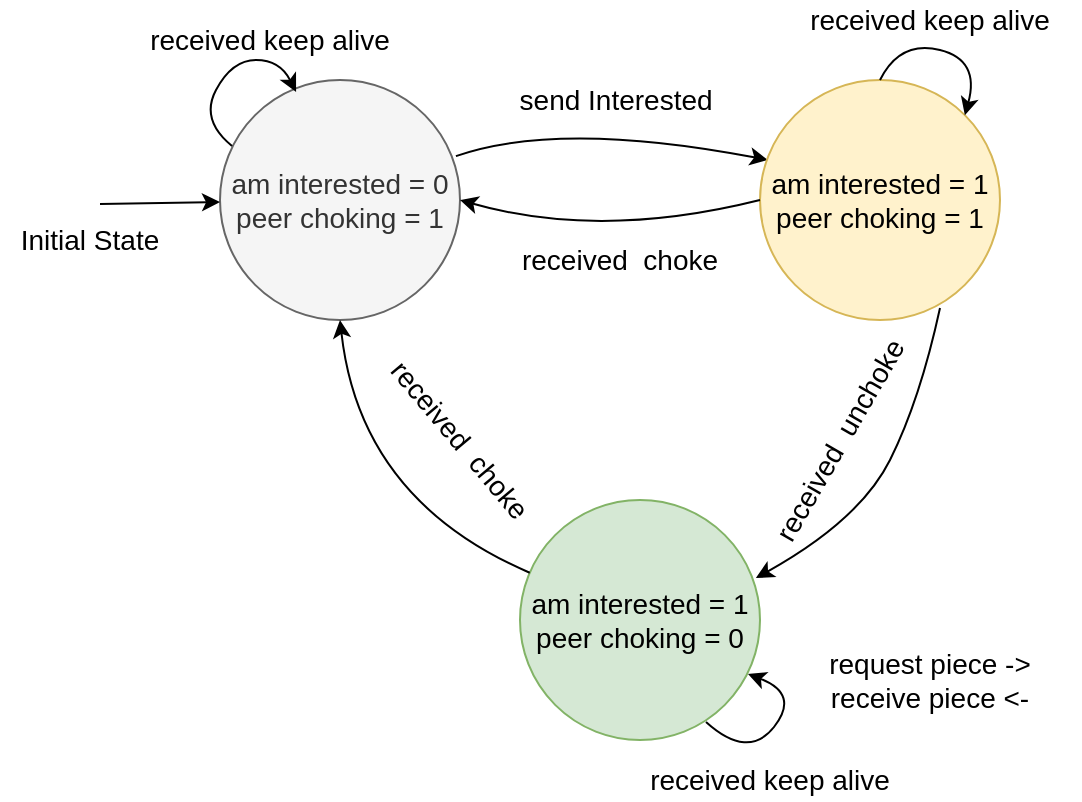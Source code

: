 <mxfile version="13.9.3" type="device"><diagram id="Lmy-3xZvEwwLyPSM5_LZ" name="Page-1"><mxGraphModel dx="803" dy="462" grid="1" gridSize="10" guides="1" tooltips="1" connect="1" arrows="1" fold="1" page="1" pageScale="1" pageWidth="827" pageHeight="1169" math="0" shadow="0"><root><mxCell id="0"/><mxCell id="1" parent="0"/><mxCell id="-7r81yoHLIAVIwIYqR_p-1" value="&lt;font style=&quot;font-size: 14px&quot;&gt;am interested = 0&lt;br&gt;peer choking = 1&lt;/font&gt;" style="ellipse;whiteSpace=wrap;html=1;aspect=fixed;fillColor=#f5f5f5;strokeColor=#666666;fontColor=#333333;" vertex="1" parent="1"><mxGeometry x="150" y="100" width="120" height="120" as="geometry"/></mxCell><mxCell id="-7r81yoHLIAVIwIYqR_p-5" value="" style="curved=1;endArrow=classic;html=1;exitX=0.983;exitY=0.317;exitDx=0;exitDy=0;entryX=0.033;entryY=0.333;entryDx=0;entryDy=0;exitPerimeter=0;entryPerimeter=0;" edge="1" parent="1" source="-7r81yoHLIAVIwIYqR_p-1" target="-7r81yoHLIAVIwIYqR_p-8"><mxGeometry width="50" height="50" relative="1" as="geometry"><mxPoint x="390" y="270" as="sourcePoint"/><mxPoint x="420" y="145" as="targetPoint"/><Array as="points"><mxPoint x="320" y="120"/></Array></mxGeometry></mxCell><mxCell id="-7r81yoHLIAVIwIYqR_p-6" value="" style="curved=1;endArrow=classic;html=1;exitX=0.75;exitY=0.95;exitDx=0;exitDy=0;entryX=0.983;entryY=0.325;entryDx=0;entryDy=0;entryPerimeter=0;exitPerimeter=0;" edge="1" parent="1" source="-7r81yoHLIAVIwIYqR_p-8" target="-7r81yoHLIAVIwIYqR_p-9"><mxGeometry width="50" height="50" relative="1" as="geometry"><mxPoint x="525.69" y="206.75" as="sourcePoint"/><mxPoint x="508.284" y="281.716" as="targetPoint"/><Array as="points"><mxPoint x="500" y="260"/><mxPoint x="470" y="320"/></Array></mxGeometry></mxCell><mxCell id="-7r81yoHLIAVIwIYqR_p-8" value="&lt;font style=&quot;font-size: 14px&quot;&gt;am interested = 1&lt;br&gt;peer choking = 1&lt;/font&gt;" style="ellipse;whiteSpace=wrap;html=1;aspect=fixed;fillColor=#fff2cc;strokeColor=#d6b656;" vertex="1" parent="1"><mxGeometry x="420" y="100" width="120" height="120" as="geometry"/></mxCell><mxCell id="-7r81yoHLIAVIwIYqR_p-9" value="&lt;font style=&quot;font-size: 14px&quot;&gt;am interested = 1&lt;br&gt;peer choking = 0&lt;/font&gt;" style="ellipse;whiteSpace=wrap;html=1;aspect=fixed;fillColor=#d5e8d4;strokeColor=#82b366;" vertex="1" parent="1"><mxGeometry x="300" y="310" width="120" height="120" as="geometry"/></mxCell><mxCell id="-7r81yoHLIAVIwIYqR_p-11" value="" style="curved=1;endArrow=classic;html=1;exitX=0.775;exitY=0.925;exitDx=0;exitDy=0;exitPerimeter=0;entryX=0.95;entryY=0.725;entryDx=0;entryDy=0;entryPerimeter=0;" edge="1" parent="1" source="-7r81yoHLIAVIwIYqR_p-9" target="-7r81yoHLIAVIwIYqR_p-9"><mxGeometry width="50" height="50" relative="1" as="geometry"><mxPoint x="410" y="417" as="sourcePoint"/><mxPoint x="424" y="390" as="targetPoint"/><Array as="points"><mxPoint x="414" y="440"/><mxPoint x="440" y="407"/></Array></mxGeometry></mxCell><mxCell id="-7r81yoHLIAVIwIYqR_p-12" value="" style="curved=1;endArrow=classic;html=1;entryX=0.317;entryY=0.05;entryDx=0;entryDy=0;entryPerimeter=0;exitX=0.05;exitY=0.275;exitDx=0;exitDy=0;exitPerimeter=0;" edge="1" parent="1" source="-7r81yoHLIAVIwIYqR_p-1" target="-7r81yoHLIAVIwIYqR_p-1"><mxGeometry width="50" height="50" relative="1" as="geometry"><mxPoint x="140" y="120" as="sourcePoint"/><mxPoint x="240" y="40" as="targetPoint"/><Array as="points"><mxPoint x="140" y="120"/><mxPoint x="156" y="90"/><mxPoint x="180" y="90"/></Array></mxGeometry></mxCell><mxCell id="-7r81yoHLIAVIwIYqR_p-14" value="" style="curved=1;endArrow=classic;html=1;exitX=0.5;exitY=0;exitDx=0;exitDy=0;entryX=1;entryY=0;entryDx=0;entryDy=0;" edge="1" parent="1" source="-7r81yoHLIAVIwIYqR_p-8" target="-7r81yoHLIAVIwIYqR_p-8"><mxGeometry width="50" height="50" relative="1" as="geometry"><mxPoint x="455" y="100" as="sourcePoint"/><mxPoint x="505" y="60" as="targetPoint"/><Array as="points"><mxPoint x="490" y="80"/><mxPoint x="530" y="90"/></Array></mxGeometry></mxCell><mxCell id="-7r81yoHLIAVIwIYqR_p-17" value="&lt;font style=&quot;font-size: 14px&quot;&gt;send Interested&amp;nbsp;&lt;/font&gt;" style="text;html=1;strokeColor=none;fillColor=none;align=center;verticalAlign=middle;whiteSpace=wrap;rounded=0;" vertex="1" parent="1"><mxGeometry x="290" y="100" width="120" height="20" as="geometry"/></mxCell><mxCell id="-7r81yoHLIAVIwIYqR_p-18" value="&lt;font style=&quot;font-size: 14px&quot;&gt;received keep alive&lt;/font&gt;" style="text;html=1;strokeColor=none;fillColor=none;align=center;verticalAlign=middle;whiteSpace=wrap;rounded=0;" vertex="1" parent="1"><mxGeometry x="100" y="70" width="150" height="20" as="geometry"/></mxCell><mxCell id="-7r81yoHLIAVIwIYqR_p-19" value="&lt;font style=&quot;font-size: 14px&quot;&gt;received keep alive&lt;/font&gt;" style="text;html=1;strokeColor=none;fillColor=none;align=center;verticalAlign=middle;whiteSpace=wrap;rounded=0;" vertex="1" parent="1"><mxGeometry x="430" y="60" width="150" height="20" as="geometry"/></mxCell><mxCell id="-7r81yoHLIAVIwIYqR_p-20" value="" style="curved=1;endArrow=classic;html=1;exitX=0;exitY=0.5;exitDx=0;exitDy=0;entryX=1;entryY=0.5;entryDx=0;entryDy=0;" edge="1" parent="1" source="-7r81yoHLIAVIwIYqR_p-8" target="-7r81yoHLIAVIwIYqR_p-1"><mxGeometry width="50" height="50" relative="1" as="geometry"><mxPoint x="300" y="200" as="sourcePoint"/><mxPoint x="350" y="150" as="targetPoint"/><Array as="points"><mxPoint x="340" y="180"/></Array></mxGeometry></mxCell><mxCell id="-7r81yoHLIAVIwIYqR_p-21" value="&lt;font style=&quot;font-size: 14px&quot;&gt;received&amp;nbsp; choke&lt;/font&gt;" style="text;html=1;strokeColor=none;fillColor=none;align=center;verticalAlign=middle;whiteSpace=wrap;rounded=0;" vertex="1" parent="1"><mxGeometry x="270" y="180" width="160" height="20" as="geometry"/></mxCell><mxCell id="-7r81yoHLIAVIwIYqR_p-23" value="&lt;font style=&quot;font-size: 14px&quot;&gt;received&amp;nbsp; unchoke&lt;/font&gt;" style="text;html=1;strokeColor=none;fillColor=none;align=center;verticalAlign=middle;whiteSpace=wrap;rounded=0;rotation=-60;" vertex="1" parent="1"><mxGeometry x="380" y="270" width="160" height="20" as="geometry"/></mxCell><mxCell id="-7r81yoHLIAVIwIYqR_p-24" value="" style="curved=1;endArrow=classic;html=1;entryX=0.5;entryY=1;entryDx=0;entryDy=0;" edge="1" parent="1" source="-7r81yoHLIAVIwIYqR_p-9" target="-7r81yoHLIAVIwIYqR_p-1"><mxGeometry width="50" height="50" relative="1" as="geometry"><mxPoint x="310" y="330" as="sourcePoint"/><mxPoint x="240" y="217" as="targetPoint"/><Array as="points"><mxPoint x="220" y="310"/></Array></mxGeometry></mxCell><mxCell id="-7r81yoHLIAVIwIYqR_p-25" value="&lt;font style=&quot;font-size: 14px&quot;&gt;received&amp;nbsp; choke&lt;/font&gt;" style="text;html=1;strokeColor=none;fillColor=none;align=center;verticalAlign=middle;whiteSpace=wrap;rounded=0;rotation=50;" vertex="1" parent="1"><mxGeometry x="190" y="270" width="160" height="20" as="geometry"/></mxCell><mxCell id="-7r81yoHLIAVIwIYqR_p-26" value="&lt;span style=&quot;font-size: 14px&quot;&gt;request piece -&amp;gt;&lt;br&gt;receive piece &amp;lt;-&lt;br&gt;&lt;/span&gt;" style="text;html=1;strokeColor=none;fillColor=none;align=center;verticalAlign=middle;whiteSpace=wrap;rounded=0;" vertex="1" parent="1"><mxGeometry x="430" y="390" width="150" height="20" as="geometry"/></mxCell><mxCell id="-7r81yoHLIAVIwIYqR_p-27" value="&lt;font style=&quot;font-size: 14px&quot;&gt;received keep alive&lt;/font&gt;" style="text;html=1;strokeColor=none;fillColor=none;align=center;verticalAlign=middle;whiteSpace=wrap;rounded=0;" vertex="1" parent="1"><mxGeometry x="350" y="440" width="150" height="20" as="geometry"/></mxCell><mxCell id="-7r81yoHLIAVIwIYqR_p-28" value="" style="endArrow=classic;html=1;" edge="1" parent="1" target="-7r81yoHLIAVIwIYqR_p-1"><mxGeometry width="50" height="50" relative="1" as="geometry"><mxPoint x="90" y="162" as="sourcePoint"/><mxPoint x="120" y="160" as="targetPoint"/></mxGeometry></mxCell><mxCell id="-7r81yoHLIAVIwIYqR_p-29" value="&lt;font style=&quot;font-size: 14px&quot;&gt;Initial State&lt;/font&gt;" style="text;html=1;strokeColor=none;fillColor=none;align=center;verticalAlign=middle;whiteSpace=wrap;rounded=0;" vertex="1" parent="1"><mxGeometry x="40" y="170" width="90" height="20" as="geometry"/></mxCell></root></mxGraphModel></diagram></mxfile>